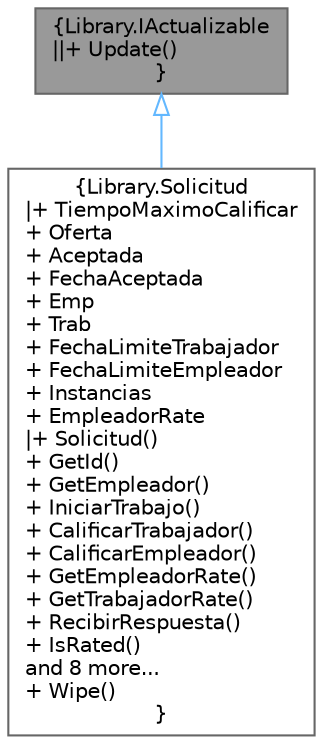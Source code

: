 digraph "Library.IActualizable"
{
 // INTERACTIVE_SVG=YES
 // LATEX_PDF_SIZE
  bgcolor="transparent";
  edge [fontname=Helvetica,fontsize=10,labelfontname=Helvetica,labelfontsize=10];
  node [fontname=Helvetica,fontsize=10,shape=box,height=0.2,width=0.4];
  Node1 [label="{Library.IActualizable\n||+ Update()\l}",height=0.2,width=0.4,color="gray40", fillcolor="grey60", style="filled", fontcolor="black",tooltip="Interfaz para actualizar una fecha"];
  Node1 -> Node2 [dir="back",color="steelblue1",style="solid",arrowtail="onormal"];
  Node2 [label="{Library.Solicitud\n|+ TiempoMaximoCalificar\l+ Oferta\l+ Aceptada\l+ FechaAceptada\l+ Emp\l+ Trab\l+ FechaLimiteTrabajador\l+ FechaLimiteEmpleador\l+ Instancias\l+ EmpleadorRate\l|+ Solicitud()\l+ GetId()\l+ GetEmpleador()\l+ IniciarTrabajo()\l+ CalificarTrabajador()\l+ CalificarEmpleador()\l+ GetEmpleadorRate()\l+ GetTrabajadorRate()\l+ RecibirRespuesta()\l+ IsRated()\land 8 more...\l+ Wipe()\l}",height=0.2,width=0.4,color="gray40", fillcolor="white", style="filled",URL="$classLibrary_1_1Solicitud.html",tooltip="Clase Solicitud para iniciar una OfertaDeServicio"];
}

